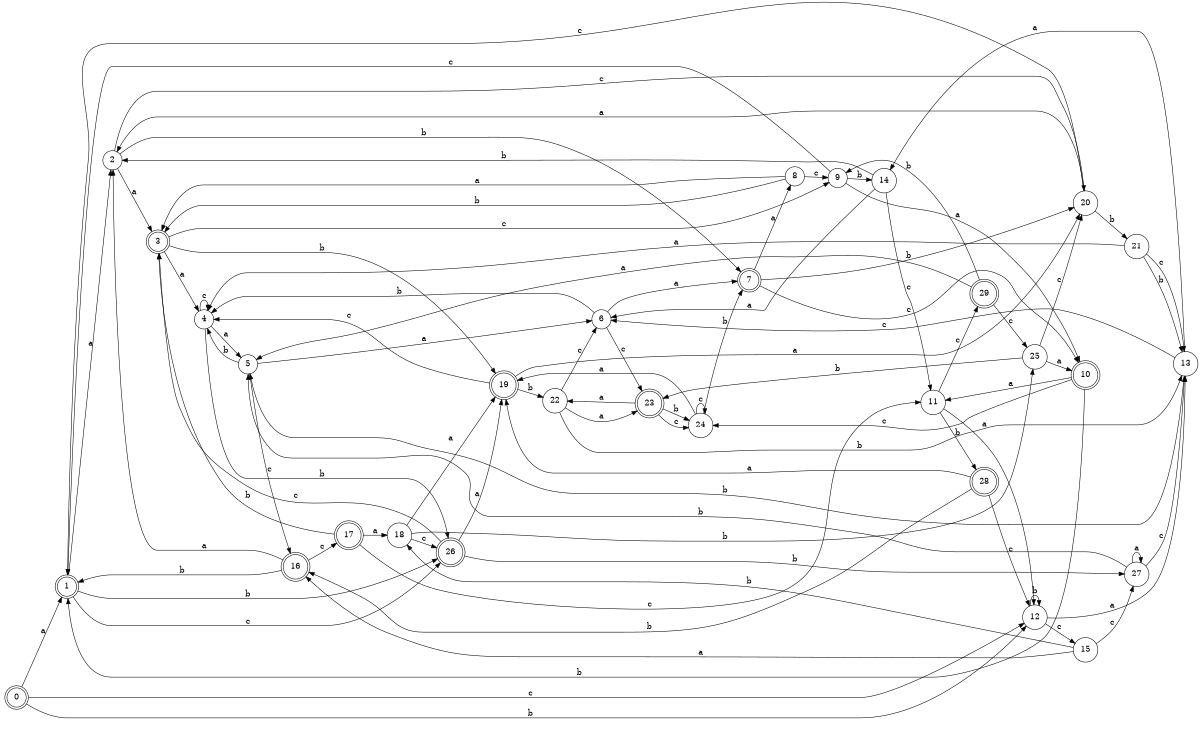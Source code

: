 digraph n24_6 {
__start0 [label="" shape="none"];

rankdir=LR;
size="8,5";

s0 [style="rounded,filled", color="black", fillcolor="white" shape="doublecircle", label="0"];
s1 [style="rounded,filled", color="black", fillcolor="white" shape="doublecircle", label="1"];
s2 [style="filled", color="black", fillcolor="white" shape="circle", label="2"];
s3 [style="rounded,filled", color="black", fillcolor="white" shape="doublecircle", label="3"];
s4 [style="filled", color="black", fillcolor="white" shape="circle", label="4"];
s5 [style="filled", color="black", fillcolor="white" shape="circle", label="5"];
s6 [style="filled", color="black", fillcolor="white" shape="circle", label="6"];
s7 [style="rounded,filled", color="black", fillcolor="white" shape="doublecircle", label="7"];
s8 [style="filled", color="black", fillcolor="white" shape="circle", label="8"];
s9 [style="filled", color="black", fillcolor="white" shape="circle", label="9"];
s10 [style="rounded,filled", color="black", fillcolor="white" shape="doublecircle", label="10"];
s11 [style="filled", color="black", fillcolor="white" shape="circle", label="11"];
s12 [style="filled", color="black", fillcolor="white" shape="circle", label="12"];
s13 [style="filled", color="black", fillcolor="white" shape="circle", label="13"];
s14 [style="filled", color="black", fillcolor="white" shape="circle", label="14"];
s15 [style="filled", color="black", fillcolor="white" shape="circle", label="15"];
s16 [style="rounded,filled", color="black", fillcolor="white" shape="doublecircle", label="16"];
s17 [style="rounded,filled", color="black", fillcolor="white" shape="doublecircle", label="17"];
s18 [style="filled", color="black", fillcolor="white" shape="circle", label="18"];
s19 [style="rounded,filled", color="black", fillcolor="white" shape="doublecircle", label="19"];
s20 [style="filled", color="black", fillcolor="white" shape="circle", label="20"];
s21 [style="filled", color="black", fillcolor="white" shape="circle", label="21"];
s22 [style="filled", color="black", fillcolor="white" shape="circle", label="22"];
s23 [style="rounded,filled", color="black", fillcolor="white" shape="doublecircle", label="23"];
s24 [style="filled", color="black", fillcolor="white" shape="circle", label="24"];
s25 [style="filled", color="black", fillcolor="white" shape="circle", label="25"];
s26 [style="rounded,filled", color="black", fillcolor="white" shape="doublecircle", label="26"];
s27 [style="filled", color="black", fillcolor="white" shape="circle", label="27"];
s28 [style="rounded,filled", color="black", fillcolor="white" shape="doublecircle", label="28"];
s29 [style="rounded,filled", color="black", fillcolor="white" shape="doublecircle", label="29"];
s0 -> s1 [label="a"];
s0 -> s12 [label="b"];
s0 -> s12 [label="c"];
s1 -> s2 [label="a"];
s1 -> s26 [label="b"];
s1 -> s26 [label="c"];
s2 -> s3 [label="a"];
s2 -> s7 [label="b"];
s2 -> s20 [label="c"];
s3 -> s4 [label="a"];
s3 -> s19 [label="b"];
s3 -> s9 [label="c"];
s4 -> s5 [label="a"];
s4 -> s26 [label="b"];
s4 -> s4 [label="c"];
s5 -> s6 [label="a"];
s5 -> s4 [label="b"];
s5 -> s16 [label="c"];
s6 -> s7 [label="a"];
s6 -> s4 [label="b"];
s6 -> s23 [label="c"];
s7 -> s8 [label="a"];
s7 -> s20 [label="b"];
s7 -> s10 [label="c"];
s8 -> s3 [label="a"];
s8 -> s3 [label="b"];
s8 -> s9 [label="c"];
s9 -> s10 [label="a"];
s9 -> s14 [label="b"];
s9 -> s1 [label="c"];
s10 -> s11 [label="a"];
s10 -> s1 [label="b"];
s10 -> s24 [label="c"];
s11 -> s12 [label="a"];
s11 -> s28 [label="b"];
s11 -> s29 [label="c"];
s12 -> s13 [label="a"];
s12 -> s12 [label="b"];
s12 -> s15 [label="c"];
s13 -> s14 [label="a"];
s13 -> s5 [label="b"];
s13 -> s6 [label="c"];
s14 -> s6 [label="a"];
s14 -> s2 [label="b"];
s14 -> s11 [label="c"];
s15 -> s16 [label="a"];
s15 -> s18 [label="b"];
s15 -> s27 [label="c"];
s16 -> s2 [label="a"];
s16 -> s1 [label="b"];
s16 -> s17 [label="c"];
s17 -> s18 [label="a"];
s17 -> s3 [label="b"];
s17 -> s11 [label="c"];
s18 -> s19 [label="a"];
s18 -> s25 [label="b"];
s18 -> s26 [label="c"];
s19 -> s20 [label="a"];
s19 -> s22 [label="b"];
s19 -> s4 [label="c"];
s20 -> s2 [label="a"];
s20 -> s21 [label="b"];
s20 -> s1 [label="c"];
s21 -> s4 [label="a"];
s21 -> s13 [label="b"];
s21 -> s13 [label="c"];
s22 -> s23 [label="a"];
s22 -> s13 [label="b"];
s22 -> s6 [label="c"];
s23 -> s22 [label="a"];
s23 -> s24 [label="b"];
s23 -> s24 [label="c"];
s24 -> s19 [label="a"];
s24 -> s7 [label="b"];
s24 -> s24 [label="c"];
s25 -> s10 [label="a"];
s25 -> s23 [label="b"];
s25 -> s20 [label="c"];
s26 -> s19 [label="a"];
s26 -> s27 [label="b"];
s26 -> s3 [label="c"];
s27 -> s27 [label="a"];
s27 -> s5 [label="b"];
s27 -> s13 [label="c"];
s28 -> s19 [label="a"];
s28 -> s16 [label="b"];
s28 -> s12 [label="c"];
s29 -> s5 [label="a"];
s29 -> s9 [label="b"];
s29 -> s25 [label="c"];

}